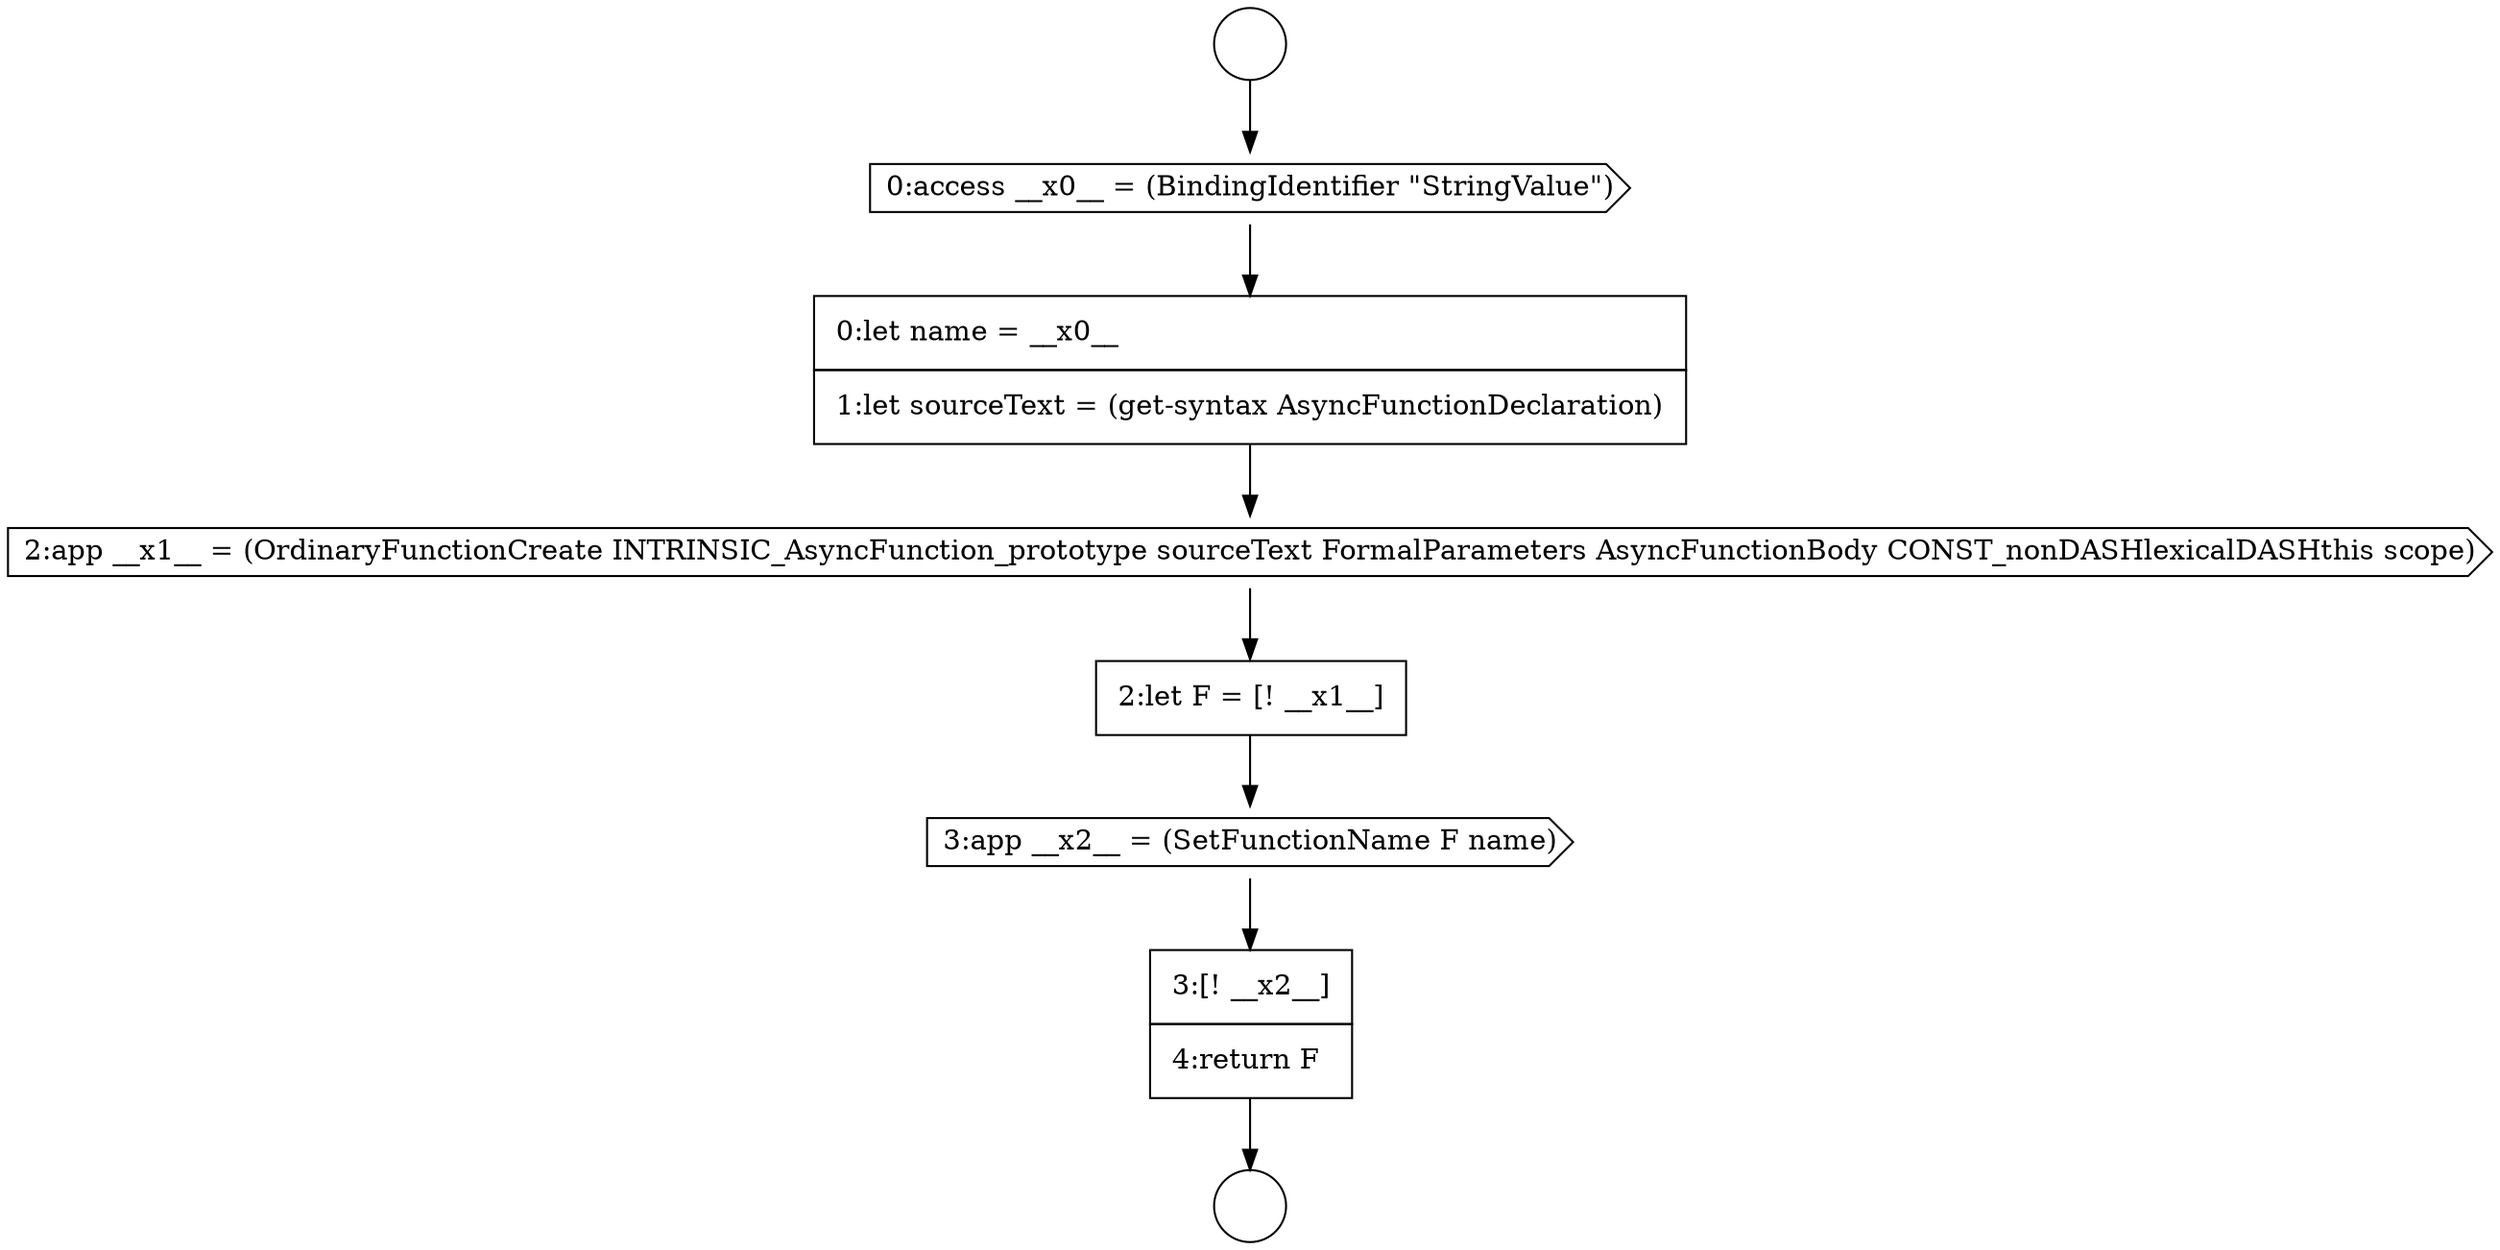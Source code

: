 digraph {
  node9818 [shape=cds, label=<<font color="black">2:app __x1__ = (OrdinaryFunctionCreate INTRINSIC_AsyncFunction_prototype sourceText FormalParameters AsyncFunctionBody CONST_nonDASHlexicalDASHthis scope)</font>> color="black" fillcolor="white" style=filled]
  node9817 [shape=none, margin=0, label=<<font color="black">
    <table border="0" cellborder="1" cellspacing="0" cellpadding="10">
      <tr><td align="left">0:let name = __x0__</td></tr>
      <tr><td align="left">1:let sourceText = (get-syntax AsyncFunctionDeclaration)</td></tr>
    </table>
  </font>> color="black" fillcolor="white" style=filled]
  node9814 [shape=circle label=" " color="black" fillcolor="white" style=filled]
  node9821 [shape=none, margin=0, label=<<font color="black">
    <table border="0" cellborder="1" cellspacing="0" cellpadding="10">
      <tr><td align="left">3:[! __x2__]</td></tr>
      <tr><td align="left">4:return F</td></tr>
    </table>
  </font>> color="black" fillcolor="white" style=filled]
  node9820 [shape=cds, label=<<font color="black">3:app __x2__ = (SetFunctionName F name)</font>> color="black" fillcolor="white" style=filled]
  node9815 [shape=circle label=" " color="black" fillcolor="white" style=filled]
  node9819 [shape=none, margin=0, label=<<font color="black">
    <table border="0" cellborder="1" cellspacing="0" cellpadding="10">
      <tr><td align="left">2:let F = [! __x1__]</td></tr>
    </table>
  </font>> color="black" fillcolor="white" style=filled]
  node9816 [shape=cds, label=<<font color="black">0:access __x0__ = (BindingIdentifier &quot;StringValue&quot;)</font>> color="black" fillcolor="white" style=filled]
  node9819 -> node9820 [ color="black"]
  node9821 -> node9815 [ color="black"]
  node9818 -> node9819 [ color="black"]
  node9814 -> node9816 [ color="black"]
  node9816 -> node9817 [ color="black"]
  node9817 -> node9818 [ color="black"]
  node9820 -> node9821 [ color="black"]
}
